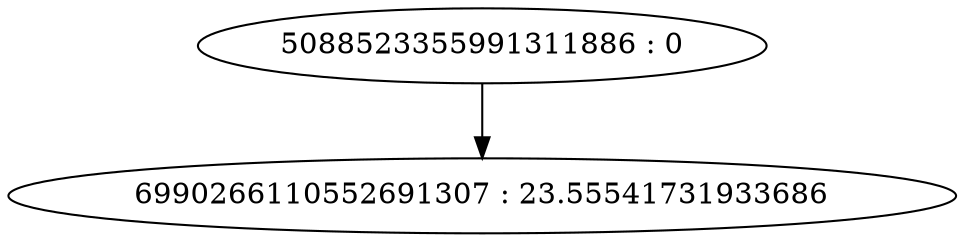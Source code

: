 digraph "plots/tree_32.dot" {
	0 [label="5088523355991311886 : 0"]
	1 [label="6990266110552691307 : 23.55541731933686"]
	0 -> 1
}
